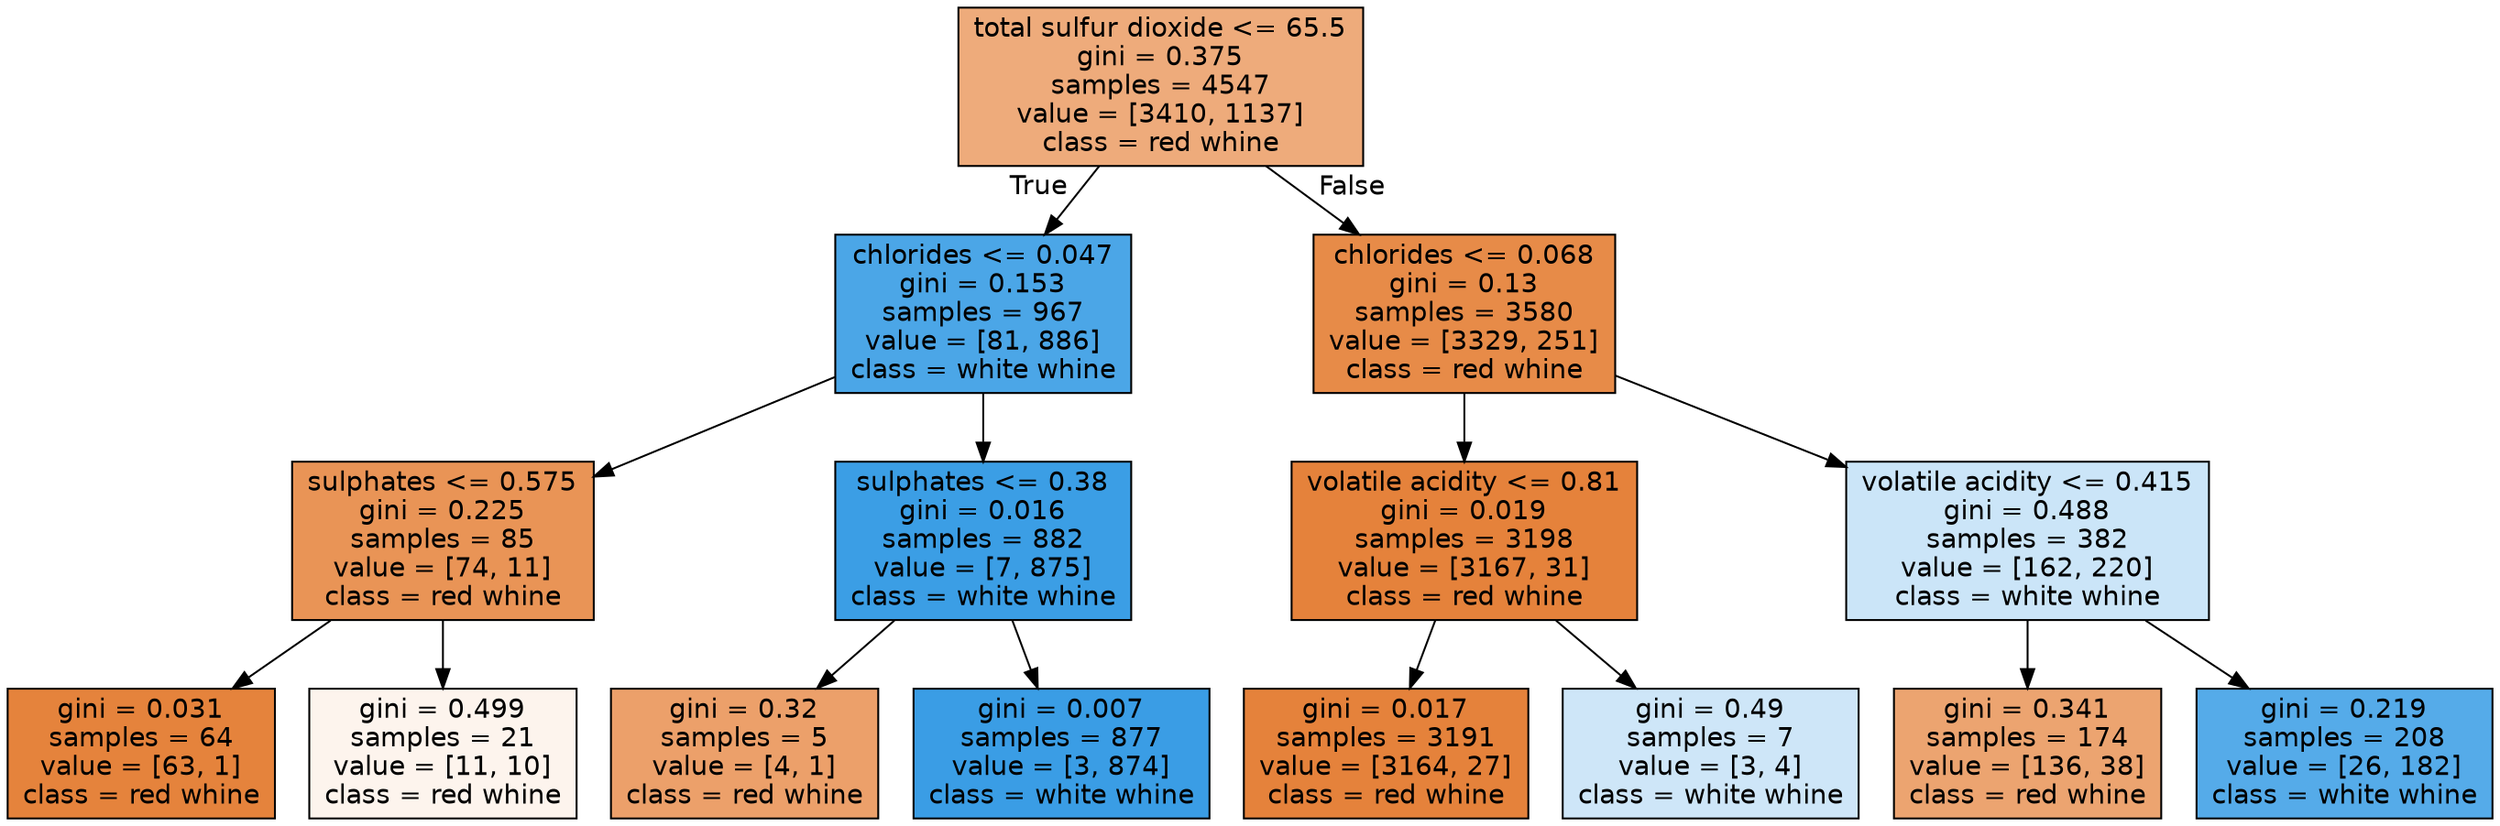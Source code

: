 digraph Tree {
node [shape=box, style="filled", color="black", fontname="helvetica"] ;
edge [fontname="helvetica"] ;
0 [label="total sulfur dioxide <= 65.5\ngini = 0.375\nsamples = 4547\nvalue = [3410, 1137]\nclass = red whine", fillcolor="#eeab7b"] ;
1 [label="chlorides <= 0.047\ngini = 0.153\nsamples = 967\nvalue = [81, 886]\nclass = white whine", fillcolor="#4ba6e7"] ;
0 -> 1 [labeldistance=2.5, labelangle=45, headlabel="True"] ;
2 [label="sulphates <= 0.575\ngini = 0.225\nsamples = 85\nvalue = [74, 11]\nclass = red whine", fillcolor="#e99456"] ;
1 -> 2 ;
3 [label="gini = 0.031\nsamples = 64\nvalue = [63, 1]\nclass = red whine", fillcolor="#e5833c"] ;
2 -> 3 ;
4 [label="gini = 0.499\nsamples = 21\nvalue = [11, 10]\nclass = red whine", fillcolor="#fdf4ed"] ;
2 -> 4 ;
5 [label="sulphates <= 0.38\ngini = 0.016\nsamples = 882\nvalue = [7, 875]\nclass = white whine", fillcolor="#3b9ee5"] ;
1 -> 5 ;
6 [label="gini = 0.32\nsamples = 5\nvalue = [4, 1]\nclass = red whine", fillcolor="#eca06a"] ;
5 -> 6 ;
7 [label="gini = 0.007\nsamples = 877\nvalue = [3, 874]\nclass = white whine", fillcolor="#3a9de5"] ;
5 -> 7 ;
8 [label="chlorides <= 0.068\ngini = 0.13\nsamples = 3580\nvalue = [3329, 251]\nclass = red whine", fillcolor="#e78b48"] ;
0 -> 8 [labeldistance=2.5, labelangle=-45, headlabel="False"] ;
9 [label="volatile acidity <= 0.81\ngini = 0.019\nsamples = 3198\nvalue = [3167, 31]\nclass = red whine", fillcolor="#e5823b"] ;
8 -> 9 ;
10 [label="gini = 0.017\nsamples = 3191\nvalue = [3164, 27]\nclass = red whine", fillcolor="#e5823b"] ;
9 -> 10 ;
11 [label="gini = 0.49\nsamples = 7\nvalue = [3, 4]\nclass = white whine", fillcolor="#cee6f8"] ;
9 -> 11 ;
12 [label="volatile acidity <= 0.415\ngini = 0.488\nsamples = 382\nvalue = [162, 220]\nclass = white whine", fillcolor="#cbe5f8"] ;
8 -> 12 ;
13 [label="gini = 0.341\nsamples = 174\nvalue = [136, 38]\nclass = red whine", fillcolor="#eca470"] ;
12 -> 13 ;
14 [label="gini = 0.219\nsamples = 208\nvalue = [26, 182]\nclass = white whine", fillcolor="#55abe9"] ;
12 -> 14 ;
}